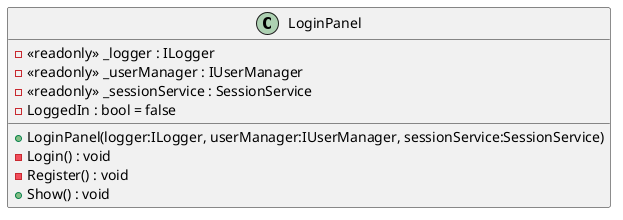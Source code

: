 @startuml
class LoginPanel {
    - <<readonly>> _logger : ILogger
    - <<readonly>> _userManager : IUserManager
    - <<readonly>> _sessionService : SessionService
    - LoggedIn : bool = false
    + LoginPanel(logger:ILogger, userManager:IUserManager, sessionService:SessionService)
    - Login() : void
    - Register() : void
    + Show() : void
}
@enduml
